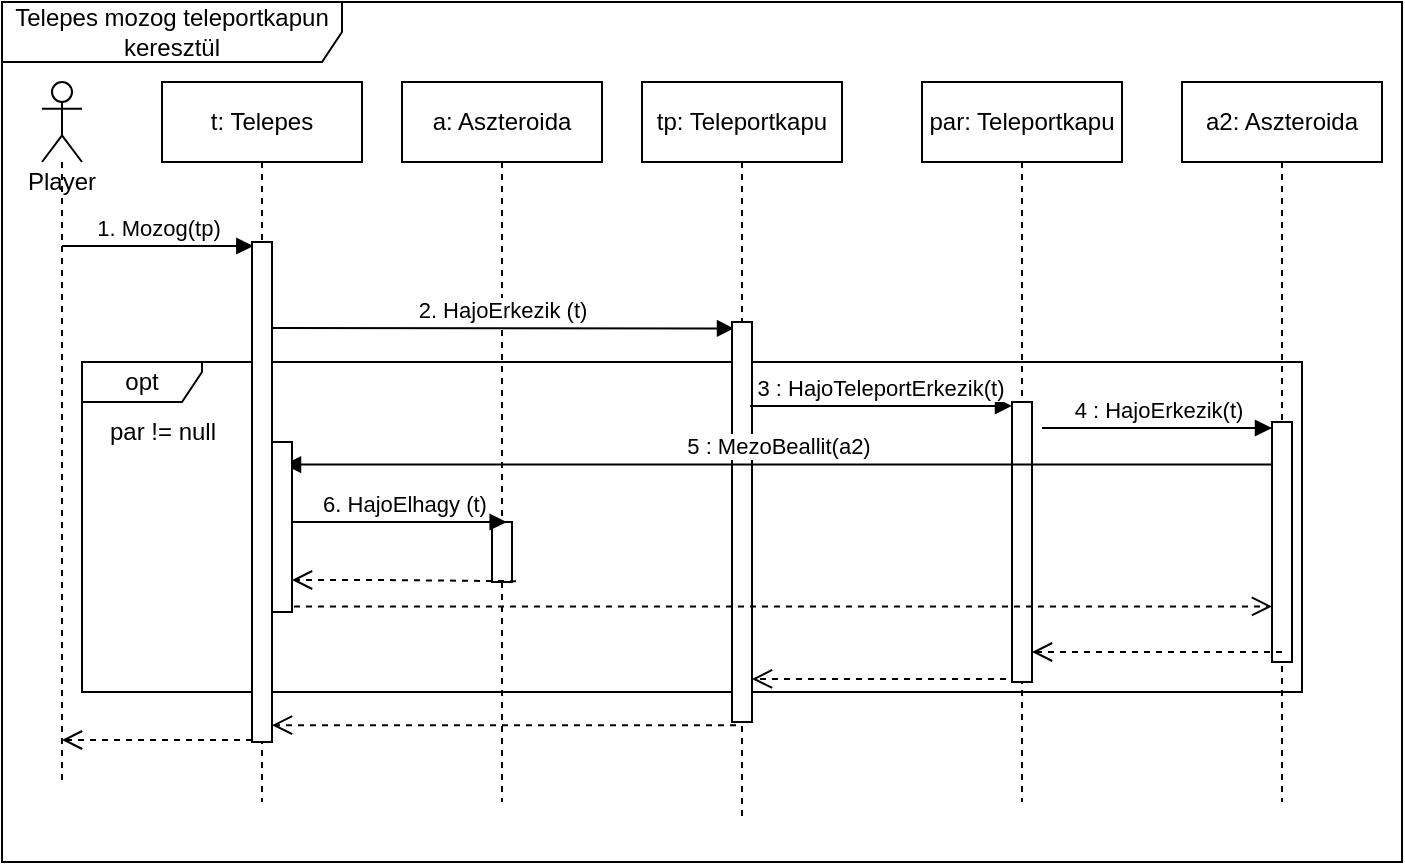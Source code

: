 <mxfile version="14.5.1" type="github" pages="3">
  <diagram id="rwmdeR6lUxczMXH-JLez" name="Telepes">
    <mxGraphModel dx="1038" dy="548" grid="1" gridSize="10" guides="1" tooltips="1" connect="1" arrows="1" fold="1" page="1" pageScale="1" pageWidth="1654" pageHeight="1169" math="0" shadow="0">
      <root>
        <mxCell id="gCz3GvJ6F4Sdn2LdOEMv-0" />
        <mxCell id="gCz3GvJ6F4Sdn2LdOEMv-1" parent="gCz3GvJ6F4Sdn2LdOEMv-0" />
        <mxCell id="0Sp9TNTwteDRC2qG7-BG-0" value="opt" style="shape=umlFrame;whiteSpace=wrap;html=1;width=60;height=20;" parent="gCz3GvJ6F4Sdn2LdOEMv-1" vertex="1">
          <mxGeometry x="80" y="220" width="610" height="165" as="geometry" />
        </mxCell>
        <mxCell id="gCz3GvJ6F4Sdn2LdOEMv-2" value="Telepes mozog teleportkapun keresztül" style="shape=umlFrame;whiteSpace=wrap;html=1;width=170;height=30;" parent="gCz3GvJ6F4Sdn2LdOEMv-1" vertex="1">
          <mxGeometry x="40" y="40" width="700" height="430" as="geometry" />
        </mxCell>
        <mxCell id="gCz3GvJ6F4Sdn2LdOEMv-3" value="t: Telepes" style="shape=umlLifeline;perimeter=lifelinePerimeter;whiteSpace=wrap;html=1;container=1;collapsible=0;recursiveResize=0;outlineConnect=0;" parent="gCz3GvJ6F4Sdn2LdOEMv-1" vertex="1">
          <mxGeometry x="120" y="80" width="100" height="360" as="geometry" />
        </mxCell>
        <mxCell id="gCz3GvJ6F4Sdn2LdOEMv-4" value="a: Aszteroida" style="shape=umlLifeline;perimeter=lifelinePerimeter;whiteSpace=wrap;html=1;container=1;collapsible=0;recursiveResize=0;outlineConnect=0;" parent="gCz3GvJ6F4Sdn2LdOEMv-1" vertex="1">
          <mxGeometry x="240" y="80" width="100" height="360" as="geometry" />
        </mxCell>
        <mxCell id="gCz3GvJ6F4Sdn2LdOEMv-5" value="" style="html=1;points=[];perimeter=orthogonalPerimeter;" parent="gCz3GvJ6F4Sdn2LdOEMv-4" vertex="1">
          <mxGeometry x="45" y="220" width="10" height="30" as="geometry" />
        </mxCell>
        <mxCell id="gCz3GvJ6F4Sdn2LdOEMv-6" value="6. HajoElhagy (t)" style="html=1;verticalAlign=bottom;endArrow=block;entryX=0.733;entryY=0;entryDx=0;entryDy=0;entryPerimeter=0;" parent="gCz3GvJ6F4Sdn2LdOEMv-1" source="gCz3GvJ6F4Sdn2LdOEMv-27" target="gCz3GvJ6F4Sdn2LdOEMv-5" edge="1">
          <mxGeometry x="0.047" relative="1" as="geometry">
            <mxPoint x="170.7" y="140" as="sourcePoint" />
            <mxPoint as="offset" />
          </mxGeometry>
        </mxCell>
        <mxCell id="gCz3GvJ6F4Sdn2LdOEMv-7" value="" style="html=1;verticalAlign=bottom;endArrow=open;dashed=1;endSize=8;exitX=1.2;exitY=0.987;exitDx=0;exitDy=0;exitPerimeter=0;" parent="gCz3GvJ6F4Sdn2LdOEMv-1" source="gCz3GvJ6F4Sdn2LdOEMv-5" target="gCz3GvJ6F4Sdn2LdOEMv-27" edge="1">
          <mxGeometry relative="1" as="geometry">
            <mxPoint x="176.2" y="180" as="targetPoint" />
            <mxPoint x="343.2" y="172" as="sourcePoint" />
            <Array as="points">
              <mxPoint x="230" y="329" />
            </Array>
          </mxGeometry>
        </mxCell>
        <mxCell id="gCz3GvJ6F4Sdn2LdOEMv-8" value="2. HajoErkezik (t)" style="html=1;verticalAlign=bottom;endArrow=block;exitX=1;exitY=0.172;exitDx=0;exitDy=0;exitPerimeter=0;entryX=0.1;entryY=0.016;entryDx=0;entryDy=0;entryPerimeter=0;" parent="gCz3GvJ6F4Sdn2LdOEMv-1" source="gCz3GvJ6F4Sdn2LdOEMv-10" target="gCz3GvJ6F4Sdn2LdOEMv-16" edge="1">
          <mxGeometry relative="1" as="geometry">
            <mxPoint x="178.2" y="214.75" as="sourcePoint" />
            <mxPoint x="410.7" y="214.75" as="targetPoint" />
          </mxGeometry>
        </mxCell>
        <mxCell id="gCz3GvJ6F4Sdn2LdOEMv-9" value="" style="html=1;points=[];perimeter=orthogonalPerimeter;" parent="gCz3GvJ6F4Sdn2LdOEMv-1" vertex="1">
          <mxGeometry x="165" y="300" width="10" height="30" as="geometry" />
        </mxCell>
        <mxCell id="gCz3GvJ6F4Sdn2LdOEMv-10" value="" style="html=1;points=[];perimeter=orthogonalPerimeter;" parent="gCz3GvJ6F4Sdn2LdOEMv-1" vertex="1">
          <mxGeometry x="165" y="160" width="10" height="250" as="geometry" />
        </mxCell>
        <mxCell id="gCz3GvJ6F4Sdn2LdOEMv-11" value="1. Mozog(tp)" style="html=1;verticalAlign=bottom;endArrow=block;entryX=0.067;entryY=0.008;entryDx=0;entryDy=0;entryPerimeter=0;" parent="gCz3GvJ6F4Sdn2LdOEMv-1" source="gCz3GvJ6F4Sdn2LdOEMv-14" target="gCz3GvJ6F4Sdn2LdOEMv-10" edge="1">
          <mxGeometry x="-0.005" relative="1" as="geometry">
            <mxPoint x="30" y="162" as="sourcePoint" />
            <mxPoint as="offset" />
          </mxGeometry>
        </mxCell>
        <mxCell id="gCz3GvJ6F4Sdn2LdOEMv-12" value="" style="html=1;verticalAlign=bottom;endArrow=open;dashed=1;endSize=8;exitX=0;exitY=0.996;exitDx=0;exitDy=0;exitPerimeter=0;" parent="gCz3GvJ6F4Sdn2LdOEMv-1" source="gCz3GvJ6F4Sdn2LdOEMv-10" target="gCz3GvJ6F4Sdn2LdOEMv-14" edge="1">
          <mxGeometry x="-0.11" y="-55" relative="1" as="geometry">
            <mxPoint x="40" y="388" as="targetPoint" />
            <Array as="points" />
            <mxPoint as="offset" />
          </mxGeometry>
        </mxCell>
        <mxCell id="gCz3GvJ6F4Sdn2LdOEMv-13" value="" style="html=1;verticalAlign=bottom;endArrow=open;dashed=1;endSize=8;exitX=0.2;exitY=1.008;exitDx=0;exitDy=0;exitPerimeter=0;" parent="gCz3GvJ6F4Sdn2LdOEMv-1" source="gCz3GvJ6F4Sdn2LdOEMv-16" target="gCz3GvJ6F4Sdn2LdOEMv-10" edge="1">
          <mxGeometry x="-0.095" relative="1" as="geometry">
            <mxPoint x="180" y="402" as="targetPoint" />
            <mxPoint x="510" y="375" as="sourcePoint" />
            <mxPoint as="offset" />
          </mxGeometry>
        </mxCell>
        <mxCell id="gCz3GvJ6F4Sdn2LdOEMv-14" value="Player" style="shape=umlLifeline;participant=umlActor;perimeter=lifelinePerimeter;whiteSpace=wrap;html=1;container=1;collapsible=0;recursiveResize=0;verticalAlign=top;spacingTop=36;outlineConnect=0;" parent="gCz3GvJ6F4Sdn2LdOEMv-1" vertex="1">
          <mxGeometry x="60" y="80" width="20" height="350" as="geometry" />
        </mxCell>
        <mxCell id="gCz3GvJ6F4Sdn2LdOEMv-15" value="tp: Teleportkapu" style="shape=umlLifeline;perimeter=lifelinePerimeter;whiteSpace=wrap;html=1;container=1;collapsible=0;recursiveResize=0;outlineConnect=0;" parent="gCz3GvJ6F4Sdn2LdOEMv-1" vertex="1">
          <mxGeometry x="360" y="80" width="100" height="370" as="geometry" />
        </mxCell>
        <mxCell id="gCz3GvJ6F4Sdn2LdOEMv-16" value="" style="html=1;points=[];perimeter=orthogonalPerimeter;" parent="gCz3GvJ6F4Sdn2LdOEMv-15" vertex="1">
          <mxGeometry x="45" y="120" width="10" height="200" as="geometry" />
        </mxCell>
        <mxCell id="gCz3GvJ6F4Sdn2LdOEMv-17" value="par: Teleportkapu" style="shape=umlLifeline;perimeter=lifelinePerimeter;whiteSpace=wrap;html=1;container=1;collapsible=0;recursiveResize=0;outlineConnect=0;" parent="gCz3GvJ6F4Sdn2LdOEMv-1" vertex="1">
          <mxGeometry x="500" y="80" width="100" height="360" as="geometry" />
        </mxCell>
        <mxCell id="gCz3GvJ6F4Sdn2LdOEMv-18" value="" style="html=1;points=[];perimeter=orthogonalPerimeter;" parent="gCz3GvJ6F4Sdn2LdOEMv-17" vertex="1">
          <mxGeometry x="45" y="160" width="10" height="140" as="geometry" />
        </mxCell>
        <mxCell id="gCz3GvJ6F4Sdn2LdOEMv-19" value="a2: Aszteroida" style="shape=umlLifeline;perimeter=lifelinePerimeter;whiteSpace=wrap;html=1;container=1;collapsible=0;recursiveResize=0;outlineConnect=0;" parent="gCz3GvJ6F4Sdn2LdOEMv-1" vertex="1">
          <mxGeometry x="630" y="80" width="100" height="360" as="geometry" />
        </mxCell>
        <mxCell id="gCz3GvJ6F4Sdn2LdOEMv-20" value="" style="html=1;points=[];perimeter=orthogonalPerimeter;" parent="gCz3GvJ6F4Sdn2LdOEMv-19" vertex="1">
          <mxGeometry x="45" y="170" width="10" height="120" as="geometry" />
        </mxCell>
        <mxCell id="gCz3GvJ6F4Sdn2LdOEMv-21" value="3 : HajoTeleportErkezik(t)" style="html=1;verticalAlign=bottom;endArrow=block;entryX=0;entryY=0.014;entryDx=0;entryDy=0;entryPerimeter=0;" parent="gCz3GvJ6F4Sdn2LdOEMv-1" target="gCz3GvJ6F4Sdn2LdOEMv-18" edge="1">
          <mxGeometry width="80" relative="1" as="geometry">
            <mxPoint x="414" y="242" as="sourcePoint" />
            <mxPoint x="526.2" y="230" as="targetPoint" />
            <Array as="points" />
          </mxGeometry>
        </mxCell>
        <mxCell id="gCz3GvJ6F4Sdn2LdOEMv-22" value="4 : HajoErkezik(t)" style="html=1;verticalAlign=bottom;endArrow=block;entryX=0;entryY=0.025;entryDx=0;entryDy=0;entryPerimeter=0;" parent="gCz3GvJ6F4Sdn2LdOEMv-1" target="gCz3GvJ6F4Sdn2LdOEMv-20" edge="1">
          <mxGeometry width="80" relative="1" as="geometry">
            <mxPoint x="560" y="253" as="sourcePoint" />
            <mxPoint x="649.3" y="240.16" as="targetPoint" />
          </mxGeometry>
        </mxCell>
        <mxCell id="gCz3GvJ6F4Sdn2LdOEMv-23" value="" style="html=1;verticalAlign=bottom;endArrow=open;dashed=1;endSize=8;exitX=1.1;exitY=0.967;exitDx=0;exitDy=0;exitPerimeter=0;" parent="gCz3GvJ6F4Sdn2LdOEMv-1" source="gCz3GvJ6F4Sdn2LdOEMv-27" target="gCz3GvJ6F4Sdn2LdOEMv-20" edge="1">
          <mxGeometry relative="1" as="geometry">
            <mxPoint x="725" y="330" as="sourcePoint" />
            <mxPoint x="645" y="330" as="targetPoint" />
            <Array as="points" />
          </mxGeometry>
        </mxCell>
        <mxCell id="gCz3GvJ6F4Sdn2LdOEMv-24" value="" style="html=1;verticalAlign=bottom;endArrow=open;dashed=1;endSize=8;" parent="gCz3GvJ6F4Sdn2LdOEMv-1" target="gCz3GvJ6F4Sdn2LdOEMv-18" edge="1">
          <mxGeometry relative="1" as="geometry">
            <mxPoint x="680" y="365" as="sourcePoint" />
            <mxPoint x="570" y="365" as="targetPoint" />
          </mxGeometry>
        </mxCell>
        <mxCell id="gCz3GvJ6F4Sdn2LdOEMv-25" value="" style="html=1;verticalAlign=bottom;endArrow=open;dashed=1;endSize=8;exitX=-0.3;exitY=0.989;exitDx=0;exitDy=0;exitPerimeter=0;" parent="gCz3GvJ6F4Sdn2LdOEMv-1" source="gCz3GvJ6F4Sdn2LdOEMv-18" target="gCz3GvJ6F4Sdn2LdOEMv-16" edge="1">
          <mxGeometry relative="1" as="geometry">
            <mxPoint x="340" y="280" as="sourcePoint" />
            <mxPoint x="260" y="280" as="targetPoint" />
          </mxGeometry>
        </mxCell>
        <mxCell id="gCz3GvJ6F4Sdn2LdOEMv-26" value="5 : MezoBeallit(a2)" style="html=1;verticalAlign=bottom;endArrow=block;entryX=0.6;entryY=0.133;entryDx=0;entryDy=0;entryPerimeter=0;" parent="gCz3GvJ6F4Sdn2LdOEMv-1" source="gCz3GvJ6F4Sdn2LdOEMv-20" target="gCz3GvJ6F4Sdn2LdOEMv-27" edge="1">
          <mxGeometry width="80" relative="1" as="geometry">
            <mxPoint x="1125" y="280" as="sourcePoint" />
            <mxPoint x="620" y="280" as="targetPoint" />
            <Array as="points" />
          </mxGeometry>
        </mxCell>
        <mxCell id="gCz3GvJ6F4Sdn2LdOEMv-27" value="" style="html=1;points=[];perimeter=orthogonalPerimeter;" parent="gCz3GvJ6F4Sdn2LdOEMv-1" vertex="1">
          <mxGeometry x="175" y="260" width="10" height="85" as="geometry" />
        </mxCell>
        <mxCell id="0Sp9TNTwteDRC2qG7-BG-1" value="par != null" style="text;html=1;align=center;verticalAlign=middle;resizable=0;points=[];autosize=1;" parent="gCz3GvJ6F4Sdn2LdOEMv-1" vertex="1">
          <mxGeometry x="85" y="245" width="70" height="20" as="geometry" />
        </mxCell>
      </root>
    </mxGraphModel>
  </diagram>
  <diagram id="G0G24p2RXgEnbeuioRaw" name="Robot">
    <mxGraphModel dx="1038" dy="548" grid="1" gridSize="10" guides="1" tooltips="1" connect="1" arrows="1" fold="1" page="1" pageScale="1" pageWidth="1654" pageHeight="1169" math="0" shadow="0">
      <root>
        <mxCell id="0" />
        <mxCell id="1" parent="0" />
        <mxCell id="HHjcTZtQZg5d5xQJB9av-1" value="Robot mozog teleportkapun keresztül" style="shape=umlFrame;whiteSpace=wrap;html=1;width=170;height=30;" parent="1" vertex="1">
          <mxGeometry x="50" y="50" width="700" height="430" as="geometry" />
        </mxCell>
        <mxCell id="CO5ppPqjF8ek7Kj0RvuU-1" value="opt" style="shape=umlFrame;whiteSpace=wrap;html=1;width=60;height=20;" parent="1" vertex="1">
          <mxGeometry x="100" y="225" width="600" height="165" as="geometry" />
        </mxCell>
        <mxCell id="HHjcTZtQZg5d5xQJB9av-2" value="r: Robot" style="shape=umlLifeline;perimeter=lifelinePerimeter;whiteSpace=wrap;html=1;container=1;collapsible=0;recursiveResize=0;outlineConnect=0;" parent="1" vertex="1">
          <mxGeometry x="130" y="90" width="100" height="360" as="geometry" />
        </mxCell>
        <mxCell id="HHjcTZtQZg5d5xQJB9av-3" value="a: Aszteroida" style="shape=umlLifeline;perimeter=lifelinePerimeter;whiteSpace=wrap;html=1;container=1;collapsible=0;recursiveResize=0;outlineConnect=0;" parent="1" vertex="1">
          <mxGeometry x="250" y="90" width="100" height="360" as="geometry" />
        </mxCell>
        <mxCell id="HHjcTZtQZg5d5xQJB9av-4" value="" style="html=1;points=[];perimeter=orthogonalPerimeter;" parent="HHjcTZtQZg5d5xQJB9av-3" vertex="1">
          <mxGeometry x="45" y="210" width="10" height="40" as="geometry" />
        </mxCell>
        <mxCell id="HHjcTZtQZg5d5xQJB9av-5" value="6. HajoElhagy (r)" style="html=1;verticalAlign=bottom;endArrow=block;entryX=0.733;entryY=0;entryDx=0;entryDy=0;entryPerimeter=0;" parent="1" source="HHjcTZtQZg5d5xQJB9av-2" target="HHjcTZtQZg5d5xQJB9av-4" edge="1">
          <mxGeometry x="0.047" relative="1" as="geometry">
            <mxPoint x="175" y="190" as="sourcePoint" />
            <mxPoint as="offset" />
          </mxGeometry>
        </mxCell>
        <mxCell id="HHjcTZtQZg5d5xQJB9av-6" value="" style="html=1;verticalAlign=bottom;endArrow=open;dashed=1;endSize=8;exitX=1.2;exitY=0.987;exitDx=0;exitDy=0;exitPerimeter=0;entryX=1;entryY=0.835;entryDx=0;entryDy=0;entryPerimeter=0;" parent="1" source="HHjcTZtQZg5d5xQJB9av-4" target="HHjcTZtQZg5d5xQJB9av-26" edge="1">
          <mxGeometry relative="1" as="geometry">
            <mxPoint x="195" y="240" as="targetPoint" />
            <mxPoint x="352" y="232" as="sourcePoint" />
            <Array as="points" />
          </mxGeometry>
        </mxCell>
        <mxCell id="HHjcTZtQZg5d5xQJB9av-7" value="2. HajoErkezik (r)" style="html=1;verticalAlign=bottom;endArrow=block;exitX=1;exitY=0.156;exitDx=0;exitDy=0;exitPerimeter=0;" parent="1" source="HHjcTZtQZg5d5xQJB9av-9" target="HHjcTZtQZg5d5xQJB9av-14" edge="1">
          <mxGeometry relative="1" as="geometry">
            <mxPoint x="715" y="373.846" as="sourcePoint" />
          </mxGeometry>
        </mxCell>
        <mxCell id="HHjcTZtQZg5d5xQJB9av-8" value="" style="html=1;points=[];perimeter=orthogonalPerimeter;" parent="1" vertex="1">
          <mxGeometry x="175" y="310" width="10" height="30" as="geometry" />
        </mxCell>
        <mxCell id="HHjcTZtQZg5d5xQJB9av-9" value="" style="html=1;points=[];perimeter=orthogonalPerimeter;" parent="1" vertex="1">
          <mxGeometry x="175" y="170" width="10" height="250" as="geometry" />
        </mxCell>
        <mxCell id="HHjcTZtQZg5d5xQJB9av-10" value="1. Mozog(tp)" style="html=1;verticalAlign=bottom;endArrow=block;entryX=0.067;entryY=0.008;entryDx=0;entryDy=0;entryPerimeter=0;" parent="1" source="HHjcTZtQZg5d5xQJB9av-13" target="HHjcTZtQZg5d5xQJB9av-9" edge="1">
          <mxGeometry x="-0.005" relative="1" as="geometry">
            <mxPoint x="40" y="172" as="sourcePoint" />
            <mxPoint as="offset" />
          </mxGeometry>
        </mxCell>
        <mxCell id="HHjcTZtQZg5d5xQJB9av-11" value="" style="html=1;verticalAlign=bottom;endArrow=open;dashed=1;endSize=8;exitX=0;exitY=0.996;exitDx=0;exitDy=0;exitPerimeter=0;" parent="1" source="HHjcTZtQZg5d5xQJB9av-9" target="HHjcTZtQZg5d5xQJB9av-13" edge="1">
          <mxGeometry x="-0.11" y="-55" relative="1" as="geometry">
            <mxPoint x="50" y="398" as="targetPoint" />
            <Array as="points" />
            <mxPoint as="offset" />
          </mxGeometry>
        </mxCell>
        <mxCell id="HHjcTZtQZg5d5xQJB9av-12" value="" style="html=1;verticalAlign=bottom;endArrow=open;dashed=1;endSize=8;exitX=0.2;exitY=1.008;exitDx=0;exitDy=0;exitPerimeter=0;" parent="1" source="HHjcTZtQZg5d5xQJB9av-15" edge="1">
          <mxGeometry x="-0.095" relative="1" as="geometry">
            <mxPoint x="187" y="401" as="targetPoint" />
            <mxPoint x="520" y="385" as="sourcePoint" />
            <mxPoint as="offset" />
          </mxGeometry>
        </mxCell>
        <mxCell id="HHjcTZtQZg5d5xQJB9av-13" value="Controller" style="shape=umlLifeline;participant=umlActor;perimeter=lifelinePerimeter;whiteSpace=wrap;html=1;container=1;collapsible=0;recursiveResize=0;verticalAlign=top;spacingTop=36;outlineConnect=0;" parent="1" vertex="1">
          <mxGeometry x="70" y="90" width="20" height="350" as="geometry" />
        </mxCell>
        <mxCell id="HHjcTZtQZg5d5xQJB9av-14" value="tp: Teleportkapu" style="shape=umlLifeline;perimeter=lifelinePerimeter;whiteSpace=wrap;html=1;container=1;collapsible=0;recursiveResize=0;outlineConnect=0;" parent="1" vertex="1">
          <mxGeometry x="370" y="90" width="100" height="370" as="geometry" />
        </mxCell>
        <mxCell id="HHjcTZtQZg5d5xQJB9av-15" value="" style="html=1;points=[];perimeter=orthogonalPerimeter;" parent="HHjcTZtQZg5d5xQJB9av-14" vertex="1">
          <mxGeometry x="45" y="120" width="10" height="190" as="geometry" />
        </mxCell>
        <mxCell id="HHjcTZtQZg5d5xQJB9av-16" value="par: Teleportkapu" style="shape=umlLifeline;perimeter=lifelinePerimeter;whiteSpace=wrap;html=1;container=1;collapsible=0;recursiveResize=0;outlineConnect=0;" parent="1" vertex="1">
          <mxGeometry x="510" y="90" width="100" height="360" as="geometry" />
        </mxCell>
        <mxCell id="HHjcTZtQZg5d5xQJB9av-17" value="" style="html=1;points=[];perimeter=orthogonalPerimeter;" parent="HHjcTZtQZg5d5xQJB9av-16" vertex="1">
          <mxGeometry x="45" y="160" width="10" height="130" as="geometry" />
        </mxCell>
        <mxCell id="HHjcTZtQZg5d5xQJB9av-18" value="a2: Aszteroida" style="shape=umlLifeline;perimeter=lifelinePerimeter;whiteSpace=wrap;html=1;container=1;collapsible=0;recursiveResize=0;outlineConnect=0;" parent="1" vertex="1">
          <mxGeometry x="630" y="90" width="100" height="360" as="geometry" />
        </mxCell>
        <mxCell id="HHjcTZtQZg5d5xQJB9av-19" value="" style="html=1;points=[];perimeter=orthogonalPerimeter;" parent="HHjcTZtQZg5d5xQJB9av-18" vertex="1">
          <mxGeometry x="45" y="170" width="10" height="110" as="geometry" />
        </mxCell>
        <mxCell id="HHjcTZtQZg5d5xQJB9av-20" value="3 : HajoTeleportErkezik(r)" style="html=1;verticalAlign=bottom;endArrow=block;entryX=-0.1;entryY=0.029;entryDx=0;entryDy=0;entryPerimeter=0;" parent="1" source="HHjcTZtQZg5d5xQJB9av-15" target="HHjcTZtQZg5d5xQJB9av-17" edge="1">
          <mxGeometry x="0.018" y="5" width="80" relative="1" as="geometry">
            <mxPoint x="430" y="290" as="sourcePoint" />
            <mxPoint x="560" y="333" as="targetPoint" />
            <Array as="points" />
            <mxPoint as="offset" />
          </mxGeometry>
        </mxCell>
        <mxCell id="HHjcTZtQZg5d5xQJB9av-21" value="4 : HajoErkezik(r)" style="html=1;verticalAlign=bottom;endArrow=block;entryX=0.31;entryY=0.002;entryDx=0;entryDy=0;entryPerimeter=0;" parent="1" target="HHjcTZtQZg5d5xQJB9av-19" edge="1">
          <mxGeometry width="80" relative="1" as="geometry">
            <mxPoint x="565" y="260" as="sourcePoint" />
            <mxPoint x="850" y="230" as="targetPoint" />
          </mxGeometry>
        </mxCell>
        <mxCell id="HHjcTZtQZg5d5xQJB9av-22" value="" style="html=1;verticalAlign=bottom;endArrow=open;dashed=1;endSize=8;exitX=1.1;exitY=0.967;exitDx=0;exitDy=0;exitPerimeter=0;" parent="1" source="HHjcTZtQZg5d5xQJB9av-26" target="HHjcTZtQZg5d5xQJB9av-19" edge="1">
          <mxGeometry relative="1" as="geometry">
            <mxPoint x="735" y="340" as="sourcePoint" />
            <mxPoint x="655" y="340" as="targetPoint" />
            <Array as="points" />
          </mxGeometry>
        </mxCell>
        <mxCell id="HHjcTZtQZg5d5xQJB9av-23" value="" style="html=1;verticalAlign=bottom;endArrow=open;dashed=1;endSize=8;exitX=0.1;exitY=0.982;exitDx=0;exitDy=0;exitPerimeter=0;entryX=1.2;entryY=0.908;entryDx=0;entryDy=0;entryPerimeter=0;" parent="1" source="HHjcTZtQZg5d5xQJB9av-19" target="HHjcTZtQZg5d5xQJB9av-17" edge="1">
          <mxGeometry relative="1" as="geometry">
            <mxPoint x="650" y="375" as="sourcePoint" />
            <mxPoint x="540" y="375" as="targetPoint" />
          </mxGeometry>
        </mxCell>
        <mxCell id="HHjcTZtQZg5d5xQJB9av-24" value="" style="html=1;verticalAlign=bottom;endArrow=open;dashed=1;endSize=8;exitX=-0.3;exitY=0.989;exitDx=0;exitDy=0;exitPerimeter=0;" parent="1" source="HHjcTZtQZg5d5xQJB9av-17" target="HHjcTZtQZg5d5xQJB9av-15" edge="1">
          <mxGeometry relative="1" as="geometry">
            <mxPoint x="350" y="290" as="sourcePoint" />
            <mxPoint x="270" y="290" as="targetPoint" />
          </mxGeometry>
        </mxCell>
        <mxCell id="HHjcTZtQZg5d5xQJB9av-25" value="5 : MezoBeallit(a2)" style="html=1;verticalAlign=bottom;endArrow=block;exitX=-0.2;exitY=0.108;exitDx=0;exitDy=0;exitPerimeter=0;" parent="1" source="HHjcTZtQZg5d5xQJB9av-19" edge="1">
          <mxGeometry width="80" relative="1" as="geometry">
            <mxPoint x="1135" y="290" as="sourcePoint" />
            <mxPoint x="191" y="273" as="targetPoint" />
            <Array as="points" />
          </mxGeometry>
        </mxCell>
        <mxCell id="HHjcTZtQZg5d5xQJB9av-26" value="" style="html=1;points=[];perimeter=orthogonalPerimeter;" parent="1" vertex="1">
          <mxGeometry x="185" y="270" width="10" height="85" as="geometry" />
        </mxCell>
        <mxCell id="CO5ppPqjF8ek7Kj0RvuU-2" value="par != null" style="text;html=1;align=center;verticalAlign=middle;resizable=0;points=[];autosize=1;" parent="1" vertex="1">
          <mxGeometry x="105" y="250" width="70" height="20" as="geometry" />
        </mxCell>
      </root>
    </mxGraphModel>
  </diagram>
  <diagram id="x1HXN2SUKEKUiGV3aoVf" name="UFO">
    <mxGraphModel dx="1038" dy="548" grid="1" gridSize="10" guides="1" tooltips="1" connect="1" arrows="1" fold="1" page="1" pageScale="1" pageWidth="850" pageHeight="1100" math="0" shadow="0">
      <root>
        <mxCell id="IKAfCrow8XjXYAnsmZHl-0" />
        <mxCell id="IKAfCrow8XjXYAnsmZHl-1" parent="IKAfCrow8XjXYAnsmZHl-0" />
        <mxCell id="aKiI5mwVL7oKNwdCy9JM-0" value="UFO mozog teleportkapun keresztül" style="shape=umlFrame;whiteSpace=wrap;html=1;width=170;height=30;" vertex="1" parent="IKAfCrow8XjXYAnsmZHl-1">
          <mxGeometry x="50" y="50" width="700" height="430" as="geometry" />
        </mxCell>
        <mxCell id="aKiI5mwVL7oKNwdCy9JM-1" value="opt" style="shape=umlFrame;whiteSpace=wrap;html=1;width=60;height=20;" vertex="1" parent="IKAfCrow8XjXYAnsmZHl-1">
          <mxGeometry x="100" y="225" width="600" height="165" as="geometry" />
        </mxCell>
        <mxCell id="aKiI5mwVL7oKNwdCy9JM-2" value="et: UFO" style="shape=umlLifeline;perimeter=lifelinePerimeter;whiteSpace=wrap;html=1;container=1;collapsible=0;recursiveResize=0;outlineConnect=0;" vertex="1" parent="IKAfCrow8XjXYAnsmZHl-1">
          <mxGeometry x="130" y="90" width="100" height="360" as="geometry" />
        </mxCell>
        <mxCell id="aKiI5mwVL7oKNwdCy9JM-3" value="a: Aszteroida" style="shape=umlLifeline;perimeter=lifelinePerimeter;whiteSpace=wrap;html=1;container=1;collapsible=0;recursiveResize=0;outlineConnect=0;" vertex="1" parent="IKAfCrow8XjXYAnsmZHl-1">
          <mxGeometry x="250" y="90" width="100" height="360" as="geometry" />
        </mxCell>
        <mxCell id="aKiI5mwVL7oKNwdCy9JM-4" value="" style="html=1;points=[];perimeter=orthogonalPerimeter;" vertex="1" parent="aKiI5mwVL7oKNwdCy9JM-3">
          <mxGeometry x="45" y="210" width="10" height="40" as="geometry" />
        </mxCell>
        <mxCell id="aKiI5mwVL7oKNwdCy9JM-5" value="6. HajoElhagy (et)" style="html=1;verticalAlign=bottom;endArrow=block;entryX=0.733;entryY=0;entryDx=0;entryDy=0;entryPerimeter=0;" edge="1" parent="IKAfCrow8XjXYAnsmZHl-1" source="aKiI5mwVL7oKNwdCy9JM-2" target="aKiI5mwVL7oKNwdCy9JM-4">
          <mxGeometry x="0.047" relative="1" as="geometry">
            <mxPoint x="175" y="190" as="sourcePoint" />
            <mxPoint as="offset" />
          </mxGeometry>
        </mxCell>
        <mxCell id="aKiI5mwVL7oKNwdCy9JM-6" value="" style="html=1;verticalAlign=bottom;endArrow=open;dashed=1;endSize=8;exitX=1.2;exitY=0.987;exitDx=0;exitDy=0;exitPerimeter=0;entryX=1;entryY=0.835;entryDx=0;entryDy=0;entryPerimeter=0;" edge="1" parent="IKAfCrow8XjXYAnsmZHl-1" source="aKiI5mwVL7oKNwdCy9JM-4" target="aKiI5mwVL7oKNwdCy9JM-26">
          <mxGeometry relative="1" as="geometry">
            <mxPoint x="195" y="240" as="targetPoint" />
            <mxPoint x="352" y="232" as="sourcePoint" />
            <Array as="points" />
          </mxGeometry>
        </mxCell>
        <mxCell id="aKiI5mwVL7oKNwdCy9JM-7" value="2. HajoErkezik (et)" style="html=1;verticalAlign=bottom;endArrow=block;exitX=1;exitY=0.156;exitDx=0;exitDy=0;exitPerimeter=0;" edge="1" parent="IKAfCrow8XjXYAnsmZHl-1" source="aKiI5mwVL7oKNwdCy9JM-9" target="aKiI5mwVL7oKNwdCy9JM-14">
          <mxGeometry relative="1" as="geometry">
            <mxPoint x="715" y="373.846" as="sourcePoint" />
          </mxGeometry>
        </mxCell>
        <mxCell id="aKiI5mwVL7oKNwdCy9JM-8" value="" style="html=1;points=[];perimeter=orthogonalPerimeter;" vertex="1" parent="IKAfCrow8XjXYAnsmZHl-1">
          <mxGeometry x="175" y="310" width="10" height="30" as="geometry" />
        </mxCell>
        <mxCell id="aKiI5mwVL7oKNwdCy9JM-9" value="" style="html=1;points=[];perimeter=orthogonalPerimeter;" vertex="1" parent="IKAfCrow8XjXYAnsmZHl-1">
          <mxGeometry x="175" y="170" width="10" height="250" as="geometry" />
        </mxCell>
        <mxCell id="aKiI5mwVL7oKNwdCy9JM-10" value="1. Mozog(tp)" style="html=1;verticalAlign=bottom;endArrow=block;entryX=0.067;entryY=0.008;entryDx=0;entryDy=0;entryPerimeter=0;" edge="1" parent="IKAfCrow8XjXYAnsmZHl-1" source="aKiI5mwVL7oKNwdCy9JM-13" target="aKiI5mwVL7oKNwdCy9JM-9">
          <mxGeometry x="-0.005" relative="1" as="geometry">
            <mxPoint x="40" y="172" as="sourcePoint" />
            <mxPoint as="offset" />
          </mxGeometry>
        </mxCell>
        <mxCell id="aKiI5mwVL7oKNwdCy9JM-11" value="" style="html=1;verticalAlign=bottom;endArrow=open;dashed=1;endSize=8;exitX=0;exitY=0.996;exitDx=0;exitDy=0;exitPerimeter=0;" edge="1" parent="IKAfCrow8XjXYAnsmZHl-1" source="aKiI5mwVL7oKNwdCy9JM-9" target="aKiI5mwVL7oKNwdCy9JM-13">
          <mxGeometry x="-0.11" y="-55" relative="1" as="geometry">
            <mxPoint x="50" y="398" as="targetPoint" />
            <Array as="points" />
            <mxPoint as="offset" />
          </mxGeometry>
        </mxCell>
        <mxCell id="aKiI5mwVL7oKNwdCy9JM-12" value="" style="html=1;verticalAlign=bottom;endArrow=open;dashed=1;endSize=8;exitX=0.2;exitY=1.008;exitDx=0;exitDy=0;exitPerimeter=0;" edge="1" parent="IKAfCrow8XjXYAnsmZHl-1" source="aKiI5mwVL7oKNwdCy9JM-15">
          <mxGeometry x="-0.095" relative="1" as="geometry">
            <mxPoint x="187" y="401" as="targetPoint" />
            <mxPoint x="520" y="385" as="sourcePoint" />
            <mxPoint as="offset" />
          </mxGeometry>
        </mxCell>
        <mxCell id="aKiI5mwVL7oKNwdCy9JM-13" value="Controller" style="shape=umlLifeline;participant=umlActor;perimeter=lifelinePerimeter;whiteSpace=wrap;html=1;container=1;collapsible=0;recursiveResize=0;verticalAlign=top;spacingTop=36;outlineConnect=0;" vertex="1" parent="IKAfCrow8XjXYAnsmZHl-1">
          <mxGeometry x="70" y="90" width="20" height="350" as="geometry" />
        </mxCell>
        <mxCell id="aKiI5mwVL7oKNwdCy9JM-14" value="tp: Teleportkapu" style="shape=umlLifeline;perimeter=lifelinePerimeter;whiteSpace=wrap;html=1;container=1;collapsible=0;recursiveResize=0;outlineConnect=0;" vertex="1" parent="IKAfCrow8XjXYAnsmZHl-1">
          <mxGeometry x="370" y="90" width="100" height="370" as="geometry" />
        </mxCell>
        <mxCell id="aKiI5mwVL7oKNwdCy9JM-15" value="" style="html=1;points=[];perimeter=orthogonalPerimeter;" vertex="1" parent="aKiI5mwVL7oKNwdCy9JM-14">
          <mxGeometry x="45" y="120" width="10" height="190" as="geometry" />
        </mxCell>
        <mxCell id="aKiI5mwVL7oKNwdCy9JM-16" value="par: Teleportkapu" style="shape=umlLifeline;perimeter=lifelinePerimeter;whiteSpace=wrap;html=1;container=1;collapsible=0;recursiveResize=0;outlineConnect=0;" vertex="1" parent="IKAfCrow8XjXYAnsmZHl-1">
          <mxGeometry x="510" y="90" width="100" height="360" as="geometry" />
        </mxCell>
        <mxCell id="aKiI5mwVL7oKNwdCy9JM-17" value="" style="html=1;points=[];perimeter=orthogonalPerimeter;" vertex="1" parent="aKiI5mwVL7oKNwdCy9JM-16">
          <mxGeometry x="45" y="160" width="10" height="130" as="geometry" />
        </mxCell>
        <mxCell id="aKiI5mwVL7oKNwdCy9JM-18" value="a2: Aszteroida" style="shape=umlLifeline;perimeter=lifelinePerimeter;whiteSpace=wrap;html=1;container=1;collapsible=0;recursiveResize=0;outlineConnect=0;" vertex="1" parent="IKAfCrow8XjXYAnsmZHl-1">
          <mxGeometry x="630" y="90" width="100" height="360" as="geometry" />
        </mxCell>
        <mxCell id="aKiI5mwVL7oKNwdCy9JM-19" value="" style="html=1;points=[];perimeter=orthogonalPerimeter;" vertex="1" parent="aKiI5mwVL7oKNwdCy9JM-18">
          <mxGeometry x="45" y="170" width="10" height="110" as="geometry" />
        </mxCell>
        <mxCell id="aKiI5mwVL7oKNwdCy9JM-20" value="3 : HajoTeleportErkezik(et)" style="html=1;verticalAlign=bottom;endArrow=block;entryX=-0.1;entryY=0.029;entryDx=0;entryDy=0;entryPerimeter=0;" edge="1" parent="IKAfCrow8XjXYAnsmZHl-1" source="aKiI5mwVL7oKNwdCy9JM-15" target="aKiI5mwVL7oKNwdCy9JM-17">
          <mxGeometry x="0.018" y="5" width="80" relative="1" as="geometry">
            <mxPoint x="430" y="290" as="sourcePoint" />
            <mxPoint x="560" y="333" as="targetPoint" />
            <Array as="points" />
            <mxPoint as="offset" />
          </mxGeometry>
        </mxCell>
        <mxCell id="aKiI5mwVL7oKNwdCy9JM-21" value="4 : HajoErkezik(et)" style="html=1;verticalAlign=bottom;endArrow=block;entryX=0.31;entryY=0.002;entryDx=0;entryDy=0;entryPerimeter=0;" edge="1" parent="IKAfCrow8XjXYAnsmZHl-1" target="aKiI5mwVL7oKNwdCy9JM-19">
          <mxGeometry width="80" relative="1" as="geometry">
            <mxPoint x="565" y="260" as="sourcePoint" />
            <mxPoint x="850" y="230" as="targetPoint" />
          </mxGeometry>
        </mxCell>
        <mxCell id="aKiI5mwVL7oKNwdCy9JM-22" value="" style="html=1;verticalAlign=bottom;endArrow=open;dashed=1;endSize=8;exitX=1.1;exitY=0.967;exitDx=0;exitDy=0;exitPerimeter=0;" edge="1" parent="IKAfCrow8XjXYAnsmZHl-1" source="aKiI5mwVL7oKNwdCy9JM-26" target="aKiI5mwVL7oKNwdCy9JM-19">
          <mxGeometry relative="1" as="geometry">
            <mxPoint x="735" y="340" as="sourcePoint" />
            <mxPoint x="655" y="340" as="targetPoint" />
            <Array as="points" />
          </mxGeometry>
        </mxCell>
        <mxCell id="aKiI5mwVL7oKNwdCy9JM-23" value="" style="html=1;verticalAlign=bottom;endArrow=open;dashed=1;endSize=8;exitX=0.1;exitY=0.982;exitDx=0;exitDy=0;exitPerimeter=0;entryX=1.2;entryY=0.908;entryDx=0;entryDy=0;entryPerimeter=0;" edge="1" parent="IKAfCrow8XjXYAnsmZHl-1" source="aKiI5mwVL7oKNwdCy9JM-19" target="aKiI5mwVL7oKNwdCy9JM-17">
          <mxGeometry relative="1" as="geometry">
            <mxPoint x="650" y="375" as="sourcePoint" />
            <mxPoint x="540" y="375" as="targetPoint" />
          </mxGeometry>
        </mxCell>
        <mxCell id="aKiI5mwVL7oKNwdCy9JM-24" value="" style="html=1;verticalAlign=bottom;endArrow=open;dashed=1;endSize=8;exitX=-0.3;exitY=0.989;exitDx=0;exitDy=0;exitPerimeter=0;" edge="1" parent="IKAfCrow8XjXYAnsmZHl-1" source="aKiI5mwVL7oKNwdCy9JM-17" target="aKiI5mwVL7oKNwdCy9JM-15">
          <mxGeometry relative="1" as="geometry">
            <mxPoint x="350" y="290" as="sourcePoint" />
            <mxPoint x="270" y="290" as="targetPoint" />
          </mxGeometry>
        </mxCell>
        <mxCell id="aKiI5mwVL7oKNwdCy9JM-25" value="5 : MezoBeallit(a2)" style="html=1;verticalAlign=bottom;endArrow=block;exitX=-0.2;exitY=0.108;exitDx=0;exitDy=0;exitPerimeter=0;" edge="1" parent="IKAfCrow8XjXYAnsmZHl-1" source="aKiI5mwVL7oKNwdCy9JM-19">
          <mxGeometry width="80" relative="1" as="geometry">
            <mxPoint x="1135" y="290" as="sourcePoint" />
            <mxPoint x="191" y="273" as="targetPoint" />
            <Array as="points" />
          </mxGeometry>
        </mxCell>
        <mxCell id="aKiI5mwVL7oKNwdCy9JM-26" value="" style="html=1;points=[];perimeter=orthogonalPerimeter;" vertex="1" parent="IKAfCrow8XjXYAnsmZHl-1">
          <mxGeometry x="185" y="270" width="10" height="85" as="geometry" />
        </mxCell>
        <mxCell id="aKiI5mwVL7oKNwdCy9JM-27" value="par != null" style="text;html=1;align=center;verticalAlign=middle;resizable=0;points=[];autosize=1;" vertex="1" parent="IKAfCrow8XjXYAnsmZHl-1">
          <mxGeometry x="105" y="250" width="70" height="20" as="geometry" />
        </mxCell>
      </root>
    </mxGraphModel>
  </diagram>
</mxfile>
